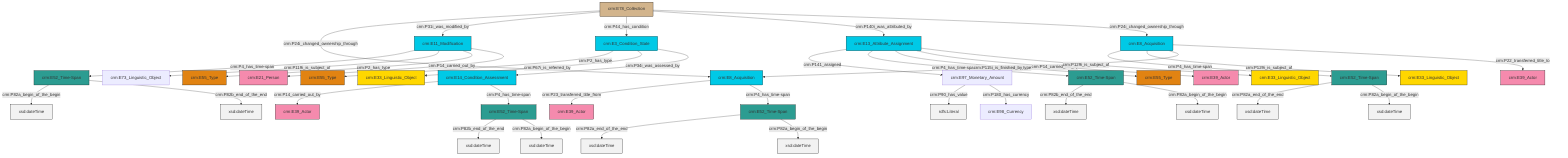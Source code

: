 graph TD
classDef Literal fill:#f2f2f2,stroke:#000000;
classDef CRM_Entity fill:#FFFFFF,stroke:#000000;
classDef Temporal_Entity fill:#00C9E6, stroke:#000000;
classDef Type fill:#E18312, stroke:#000000;
classDef Time-Span fill:#2C9C91, stroke:#000000;
classDef Appellation fill:#FFEB7F, stroke:#000000;
classDef Place fill:#008836, stroke:#000000;
classDef Persistent_Item fill:#B266B2, stroke:#000000;
classDef Conceptual_Object fill:#FFD700, stroke:#000000;
classDef Physical_Thing fill:#D2B48C, stroke:#000000;
classDef Actor fill:#f58aad, stroke:#000000;
classDef PC_Classes fill:#4ce600, stroke:#000000;
classDef Multi fill:#cccccc,stroke:#000000;

4["crm:E13_Attribute_Assignment"]:::Temporal_Entity -->|crm:P141_assigned| 5["crm:E97_Monetary_Amount"]:::Default
6["crm:E52_Time-Span"]:::Time-Span -->|crm:P82b_end_of_the_end| 7[xsd:dateTime]:::Literal
0["crm:E78_Collection"]:::Physical_Thing -->|crm:P24i_changed_ownership_through| 8["crm:E8_Acquisition"]:::Temporal_Entity
0["crm:E78_Collection"]:::Physical_Thing -->|crm:P31i_was_modified_by| 11["crm:E11_Modification"]:::Temporal_Entity
4["crm:E13_Attribute_Assignment"]:::Temporal_Entity -->|crm:P4_has_time-span| 6["crm:E52_Time-Span"]:::Time-Span
12["crm:E52_Time-Span"]:::Time-Span -->|crm:P82b_end_of_the_end| 13[xsd:dateTime]:::Literal
9["crm:E3_Condition_State"]:::Temporal_Entity -->|crm:P2_has_type| 14["crm:E55_Type"]:::Type
5["crm:E97_Monetary_Amount"]:::Default -->|crm:P90_has_value| 15[rdfs:Literal]:::Literal
4["crm:E13_Attribute_Assignment"]:::Temporal_Entity -->|crm:P2_has_type| 16["crm:E55_Type"]:::Type
21["crm:E52_Time-Span"]:::Time-Span -->|crm:P82a_begin_of_the_begin| 22[xsd:dateTime]:::Literal
4["crm:E13_Attribute_Assignment"]:::Temporal_Entity -->|crm:P14_carried_out_by| 19["crm:E39_Actor"]:::Actor
30["crm:E8_Acquisition"]:::Temporal_Entity -->|crm:P4_has_time-span| 31["crm:E52_Time-Span"]:::Time-Span
0["crm:E78_Collection"]:::Physical_Thing -->|crm:P44_has_condition| 9["crm:E3_Condition_State"]:::Temporal_Entity
11["crm:E11_Modification"]:::Temporal_Entity -->|crm:P4_has_time-span| 21["crm:E52_Time-Span"]:::Time-Span
0["crm:E78_Collection"]:::Physical_Thing -->|crm:P140i_was_attributed_by| 4["crm:E13_Attribute_Assignment"]:::Temporal_Entity
31["crm:E52_Time-Span"]:::Time-Span -->|crm:P82a_end_of_the_end| 33[xsd:dateTime]:::Literal
9["crm:E3_Condition_State"]:::Temporal_Entity -->|crm:P67i_is_referred_by| 17["crm:E33_Linguistic_Object"]:::Conceptual_Object
12["crm:E52_Time-Span"]:::Time-Span -->|crm:P82a_begin_of_the_begin| 38[xsd:dateTime]:::Literal
41["crm:E14_Condition_Assessment"]:::Temporal_Entity -->|crm:P14_carried_out_by| 42["crm:E39_Actor"]:::Actor
41["crm:E14_Condition_Assessment"]:::Temporal_Entity -->|crm:P4_has_time-span| 12["crm:E52_Time-Span"]:::Time-Span
6["crm:E52_Time-Span"]:::Time-Span -->|crm:P82a_begin_of_the_begin| 46[xsd:dateTime]:::Literal
36["crm:E52_Time-Span"]:::Time-Span -->|crm:P82a_end_of_the_end| 47[xsd:dateTime]:::Literal
5["crm:E97_Monetary_Amount"]:::Default -->|crm:P180_has_currency| 34["crm:E98_Currency"]:::Default
0["crm:E78_Collection"]:::Physical_Thing -->|crm:P24i_changed_ownership_through| 30["crm:E8_Acquisition"]:::Temporal_Entity
30["crm:E8_Acquisition"]:::Temporal_Entity -->|crm:P129i_is_subject_of| 44["crm:E33_Linguistic_Object"]:::Conceptual_Object
21["crm:E52_Time-Span"]:::Time-Span -->|crm:P82b_end_of_the_end| 48[xsd:dateTime]:::Literal
8["crm:E8_Acquisition"]:::Temporal_Entity -->|crm:P23_transferred_title_from| 2["crm:E39_Actor"]:::Actor
30["crm:E8_Acquisition"]:::Temporal_Entity -->|crm:P115i_is_finished_by| 8["crm:E8_Acquisition"]:::Temporal_Entity
36["crm:E52_Time-Span"]:::Time-Span -->|crm:P82a_begin_of_the_begin| 49[xsd:dateTime]:::Literal
8["crm:E8_Acquisition"]:::Temporal_Entity -->|crm:P4_has_time-span| 36["crm:E52_Time-Span"]:::Time-Span
11["crm:E11_Modification"]:::Temporal_Entity -->|crm:P119i_is_subject_of| 26["crm:E73_Linguistic_Object"]:::Default
4["crm:E13_Attribute_Assignment"]:::Temporal_Entity -->|crm:P129i_is_subject_of| 54["crm:E33_Linguistic_Object"]:::Conceptual_Object
31["crm:E52_Time-Span"]:::Time-Span -->|crm:P82a_begin_of_the_begin| 55[xsd:dateTime]:::Literal
9["crm:E3_Condition_State"]:::Temporal_Entity -->|crm:P34i_was_assessed_by| 41["crm:E14_Condition_Assessment"]:::Temporal_Entity
11["crm:E11_Modification"]:::Temporal_Entity -->|crm:P2_has_type| 39["crm:E55_Type"]:::Type
11["crm:E11_Modification"]:::Temporal_Entity -->|crm:P14_carried_out_by| 24["crm:E21_Person"]:::Actor
30["crm:E8_Acquisition"]:::Temporal_Entity -->|crm:P22_transferred_title_to| 57["crm:E39_Actor"]:::Actor
